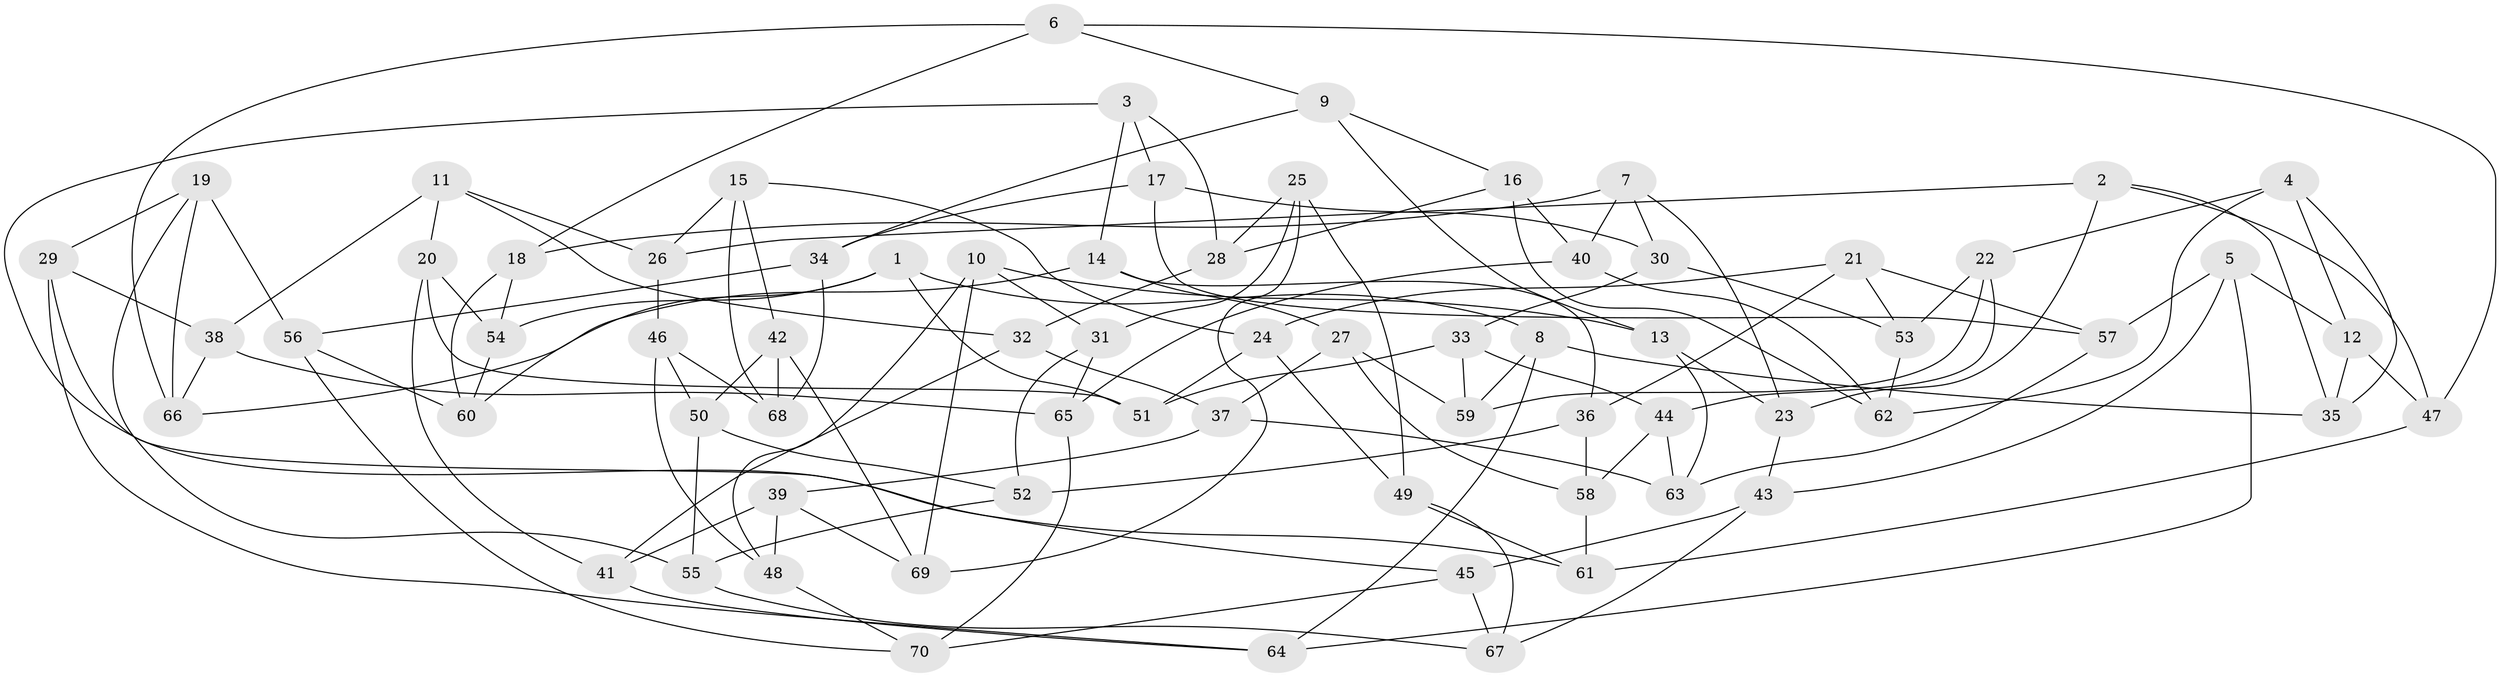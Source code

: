 // coarse degree distribution, {4: 0.673469387755102, 6: 0.16326530612244897, 8: 0.08163265306122448, 7: 0.04081632653061224, 5: 0.02040816326530612, 3: 0.02040816326530612}
// Generated by graph-tools (version 1.1) at 2025/20/03/04/25 18:20:35]
// undirected, 70 vertices, 140 edges
graph export_dot {
graph [start="1"]
  node [color=gray90,style=filled];
  1;
  2;
  3;
  4;
  5;
  6;
  7;
  8;
  9;
  10;
  11;
  12;
  13;
  14;
  15;
  16;
  17;
  18;
  19;
  20;
  21;
  22;
  23;
  24;
  25;
  26;
  27;
  28;
  29;
  30;
  31;
  32;
  33;
  34;
  35;
  36;
  37;
  38;
  39;
  40;
  41;
  42;
  43;
  44;
  45;
  46;
  47;
  48;
  49;
  50;
  51;
  52;
  53;
  54;
  55;
  56;
  57;
  58;
  59;
  60;
  61;
  62;
  63;
  64;
  65;
  66;
  67;
  68;
  69;
  70;
  1 -- 8;
  1 -- 60;
  1 -- 51;
  1 -- 54;
  2 -- 26;
  2 -- 35;
  2 -- 23;
  2 -- 47;
  3 -- 28;
  3 -- 17;
  3 -- 14;
  3 -- 45;
  4 -- 22;
  4 -- 12;
  4 -- 35;
  4 -- 62;
  5 -- 57;
  5 -- 64;
  5 -- 43;
  5 -- 12;
  6 -- 66;
  6 -- 9;
  6 -- 47;
  6 -- 18;
  7 -- 40;
  7 -- 18;
  7 -- 30;
  7 -- 23;
  8 -- 35;
  8 -- 59;
  8 -- 64;
  9 -- 16;
  9 -- 34;
  9 -- 13;
  10 -- 48;
  10 -- 69;
  10 -- 31;
  10 -- 13;
  11 -- 20;
  11 -- 38;
  11 -- 32;
  11 -- 26;
  12 -- 35;
  12 -- 47;
  13 -- 63;
  13 -- 23;
  14 -- 66;
  14 -- 36;
  14 -- 27;
  15 -- 68;
  15 -- 24;
  15 -- 26;
  15 -- 42;
  16 -- 40;
  16 -- 28;
  16 -- 62;
  17 -- 34;
  17 -- 57;
  17 -- 30;
  18 -- 60;
  18 -- 54;
  19 -- 55;
  19 -- 66;
  19 -- 56;
  19 -- 29;
  20 -- 41;
  20 -- 51;
  20 -- 54;
  21 -- 36;
  21 -- 24;
  21 -- 53;
  21 -- 57;
  22 -- 44;
  22 -- 53;
  22 -- 59;
  23 -- 43;
  24 -- 51;
  24 -- 49;
  25 -- 28;
  25 -- 49;
  25 -- 31;
  25 -- 69;
  26 -- 46;
  27 -- 37;
  27 -- 58;
  27 -- 59;
  28 -- 32;
  29 -- 61;
  29 -- 64;
  29 -- 38;
  30 -- 53;
  30 -- 33;
  31 -- 52;
  31 -- 65;
  32 -- 37;
  32 -- 41;
  33 -- 51;
  33 -- 59;
  33 -- 44;
  34 -- 68;
  34 -- 56;
  36 -- 52;
  36 -- 58;
  37 -- 63;
  37 -- 39;
  38 -- 65;
  38 -- 66;
  39 -- 69;
  39 -- 41;
  39 -- 48;
  40 -- 62;
  40 -- 65;
  41 -- 64;
  42 -- 50;
  42 -- 68;
  42 -- 69;
  43 -- 67;
  43 -- 45;
  44 -- 63;
  44 -- 58;
  45 -- 70;
  45 -- 67;
  46 -- 68;
  46 -- 50;
  46 -- 48;
  47 -- 61;
  48 -- 70;
  49 -- 67;
  49 -- 61;
  50 -- 52;
  50 -- 55;
  52 -- 55;
  53 -- 62;
  54 -- 60;
  55 -- 67;
  56 -- 70;
  56 -- 60;
  57 -- 63;
  58 -- 61;
  65 -- 70;
}
